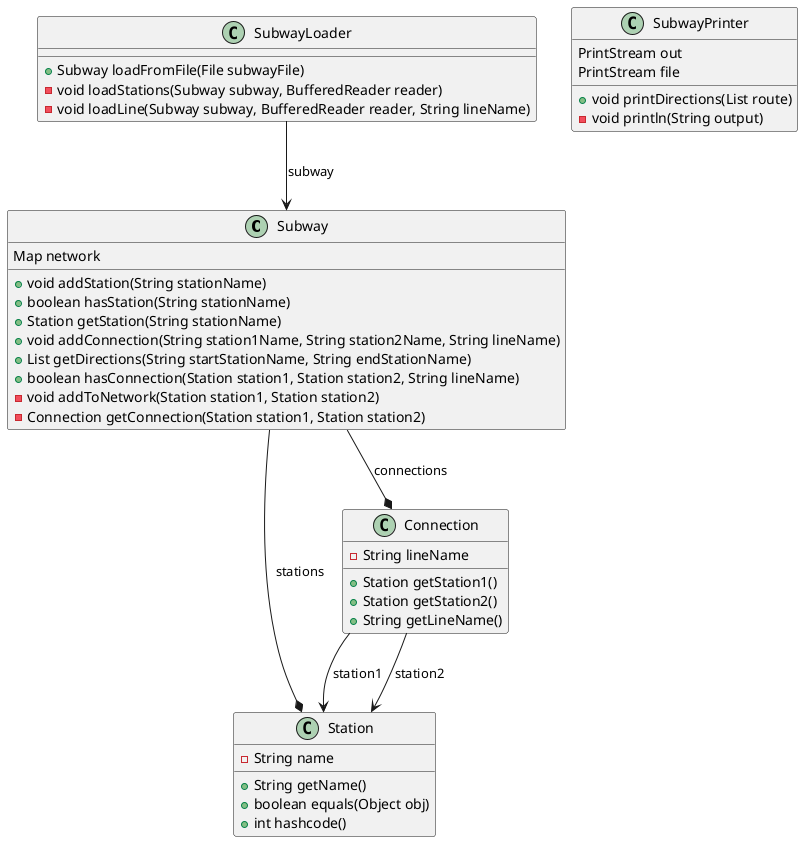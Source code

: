 @startuml
class Subway {
    Map network
    + void addStation(String stationName)
    + boolean hasStation(String stationName)
    + Station getStation(String stationName)
    + void addConnection(String station1Name, String station2Name, String lineName)
    + List getDirections(String startStationName, String endStationName)
    + boolean hasConnection(Station station1, Station station2, String lineName)
    - void addToNetwork(Station station1, Station station2)
    - Connection getConnection(Station station1, Station station2)
}

class Station {
    - String name
    + String getName()
    + boolean equals(Object obj)
    + int hashcode()
}

class SubwayLoader {
    + Subway loadFromFile(File subwayFile)
    - void loadStations(Subway subway, BufferedReader reader)
    - void loadLine(Subway subway, BufferedReader reader, String lineName)
}

class SubwayPrinter {
    PrintStream out
    PrintStream file
    + void printDirections(List route)
    - void println(String output)

}

class Connection {
    - String lineName
    + Station getStation1()
    + Station getStation2()
    + String getLineName()
}

SubwayLoader --> Subway: subway

Subway --* Station: stations
Subway --* Connection: connections

Connection --> Station: station1
Connection --> Station: station2
@enduml